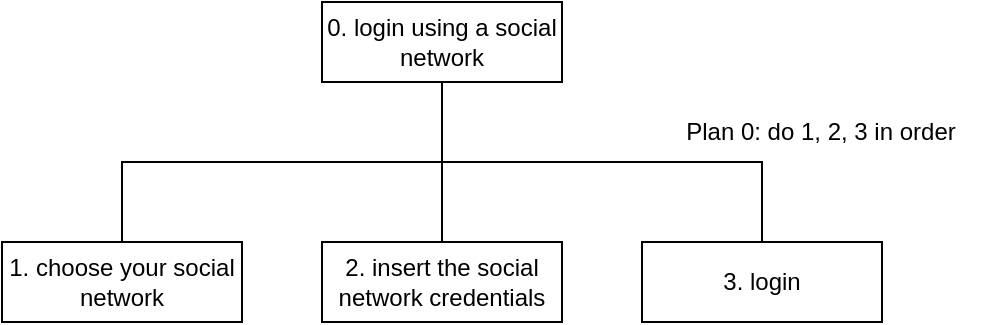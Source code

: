 <mxfile version="24.2.2" type="device">
  <diagram name="Pagina-1" id="GzbVnpT76C-ZIcmX6RsV">
    <mxGraphModel dx="683" dy="297" grid="1" gridSize="10" guides="1" tooltips="1" connect="1" arrows="1" fold="1" page="1" pageScale="1" pageWidth="1169" pageHeight="827" math="0" shadow="0">
      <root>
        <mxCell id="0" />
        <mxCell id="1" parent="0" />
        <mxCell id="LwxMLPN20SWtX-hT_mcb-1" value="0. login using a social network" style="rounded=0;whiteSpace=wrap;html=1;" parent="1" vertex="1">
          <mxGeometry x="444" y="40" width="120" height="40" as="geometry" />
        </mxCell>
        <mxCell id="LwxMLPN20SWtX-hT_mcb-3" value="1. choose your social network" style="rounded=0;whiteSpace=wrap;html=1;" parent="1" vertex="1">
          <mxGeometry x="284" y="160" width="120" height="40" as="geometry" />
        </mxCell>
        <mxCell id="LwxMLPN20SWtX-hT_mcb-4" value="2. insert the social network credentials" style="rounded=0;whiteSpace=wrap;html=1;" parent="1" vertex="1">
          <mxGeometry x="444" y="160" width="120" height="40" as="geometry" />
        </mxCell>
        <mxCell id="LwxMLPN20SWtX-hT_mcb-9" value="3. login" style="rounded=0;whiteSpace=wrap;html=1;" parent="1" vertex="1">
          <mxGeometry x="604" y="160" width="120" height="40" as="geometry" />
        </mxCell>
        <mxCell id="LwxMLPN20SWtX-hT_mcb-30" value="" style="endArrow=none;html=1;rounded=0;exitX=0.5;exitY=0;exitDx=0;exitDy=0;entryX=0.5;entryY=1;entryDx=0;entryDy=0;edgeStyle=orthogonalEdgeStyle;" parent="1" source="LwxMLPN20SWtX-hT_mcb-3" target="LwxMLPN20SWtX-hT_mcb-1" edge="1">
          <mxGeometry width="50" height="50" relative="1" as="geometry">
            <mxPoint x="-36" y="150" as="sourcePoint" />
            <mxPoint x="14" y="100" as="targetPoint" />
          </mxGeometry>
        </mxCell>
        <mxCell id="LwxMLPN20SWtX-hT_mcb-31" value="" style="endArrow=none;html=1;rounded=0;entryX=0.5;entryY=1;entryDx=0;entryDy=0;exitX=0.5;exitY=0;exitDx=0;exitDy=0;edgeStyle=orthogonalEdgeStyle;" parent="1" source="LwxMLPN20SWtX-hT_mcb-4" target="LwxMLPN20SWtX-hT_mcb-1" edge="1">
          <mxGeometry width="50" height="50" relative="1" as="geometry">
            <mxPoint x="414" y="190" as="sourcePoint" />
            <mxPoint x="464" y="140" as="targetPoint" />
          </mxGeometry>
        </mxCell>
        <mxCell id="LwxMLPN20SWtX-hT_mcb-33" value="" style="endArrow=none;html=1;rounded=0;entryX=0.5;entryY=1;entryDx=0;entryDy=0;exitX=0.5;exitY=0;exitDx=0;exitDy=0;edgeStyle=orthogonalEdgeStyle;" parent="1" source="LwxMLPN20SWtX-hT_mcb-9" target="LwxMLPN20SWtX-hT_mcb-1" edge="1">
          <mxGeometry width="50" height="50" relative="1" as="geometry">
            <mxPoint x="854" y="220" as="sourcePoint" />
            <mxPoint x="904" y="170" as="targetPoint" />
          </mxGeometry>
        </mxCell>
        <mxCell id="LwxMLPN20SWtX-hT_mcb-36" value="Plan 0: do 1, 2, 3 in order" style="text;html=1;align=center;verticalAlign=middle;whiteSpace=wrap;rounded=0;" parent="1" vertex="1">
          <mxGeometry x="604" y="90" width="179" height="30" as="geometry" />
        </mxCell>
      </root>
    </mxGraphModel>
  </diagram>
</mxfile>
